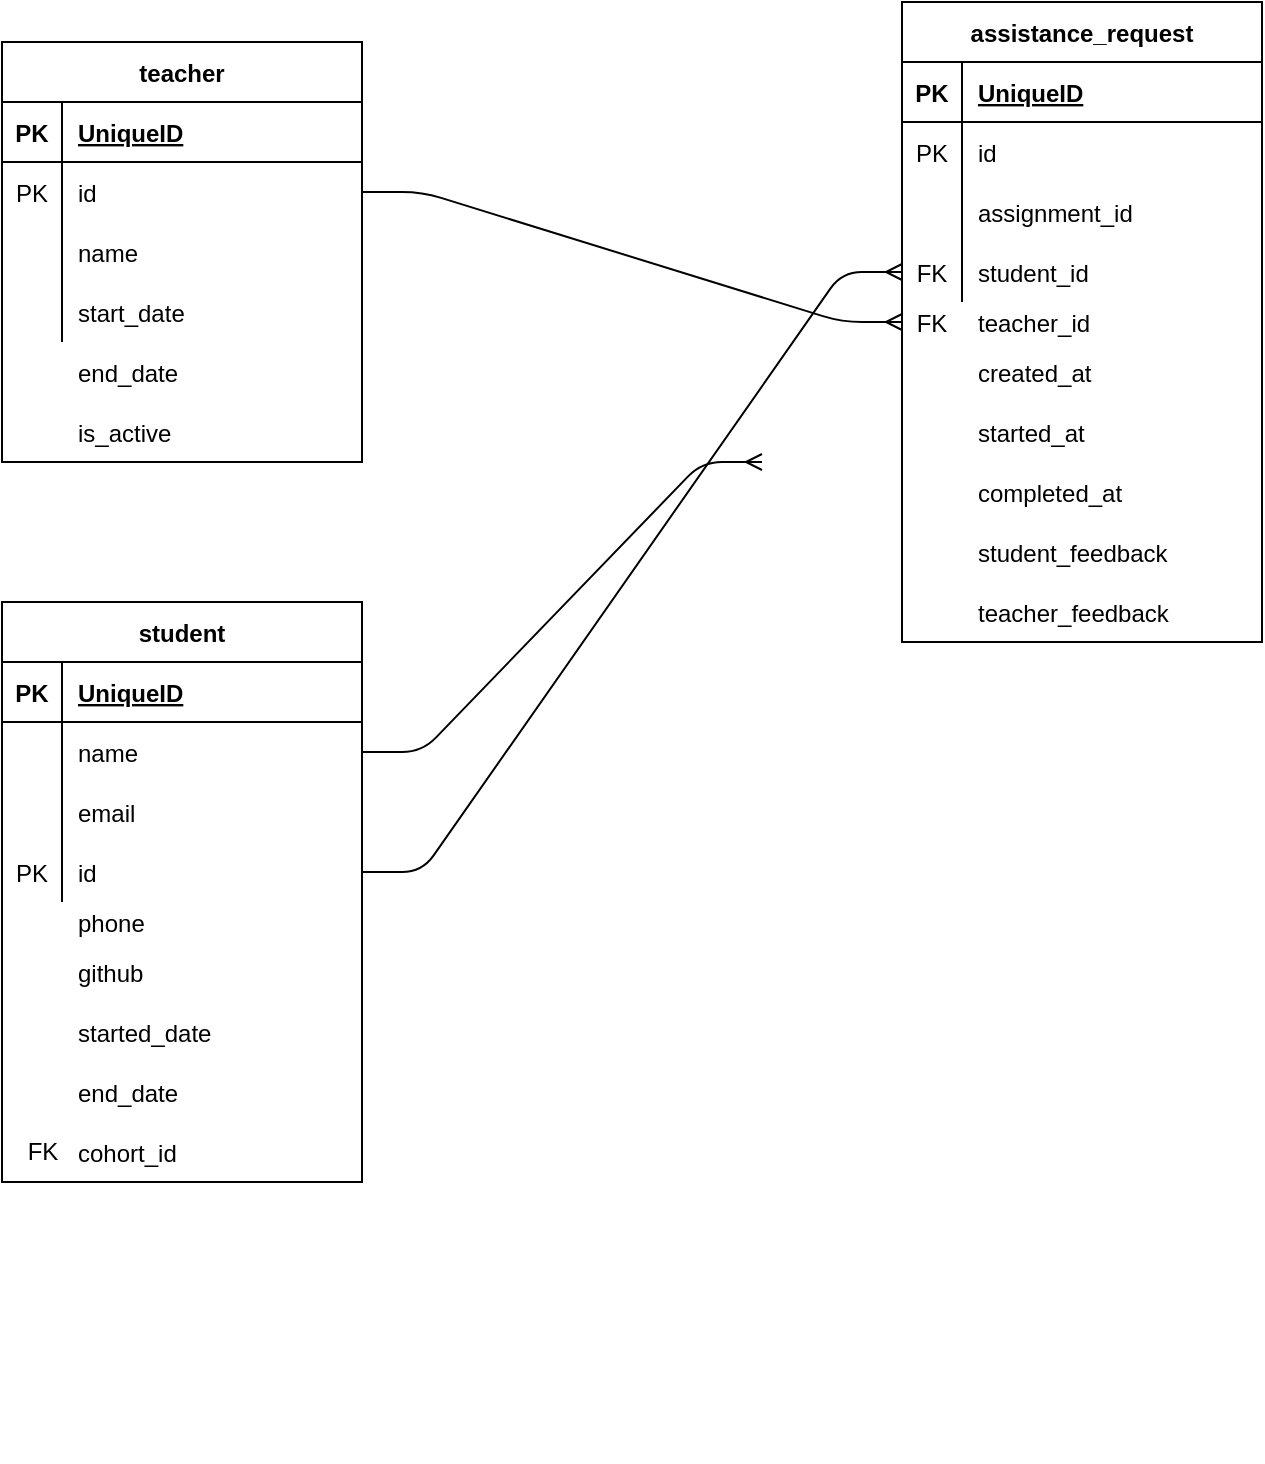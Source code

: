 <mxfile version="15.2.7" type="github">
  <diagram id="R2lEEEUBdFMjLlhIrx00" name="Page-1">
    <mxGraphModel dx="2037" dy="1134" grid="1" gridSize="10" guides="1" tooltips="1" connect="1" arrows="1" fold="1" page="1" pageScale="1" pageWidth="850" pageHeight="1100" math="0" shadow="0" extFonts="Permanent Marker^https://fonts.googleapis.com/css?family=Permanent+Marker">
      <root>
        <mxCell id="0" />
        <mxCell id="1" parent="0" />
        <mxCell id="dEwZGS1SP1S7uAI_P9MJ-19" value="" style="group" vertex="1" connectable="0" parent="1">
          <mxGeometry x="90" y="40" width="180" height="210" as="geometry" />
        </mxCell>
        <mxCell id="dEwZGS1SP1S7uAI_P9MJ-17" value="is_active" style="shape=partialRectangle;connectable=0;fillColor=none;top=0;left=0;bottom=0;right=0;align=left;spacingLeft=6;overflow=hidden;" vertex="1" parent="dEwZGS1SP1S7uAI_P9MJ-19">
          <mxGeometry x="30" y="180" width="150" height="30" as="geometry" />
        </mxCell>
        <mxCell id="dEwZGS1SP1S7uAI_P9MJ-18" value="" style="group" vertex="1" connectable="0" parent="dEwZGS1SP1S7uAI_P9MJ-19">
          <mxGeometry width="180" height="210" as="geometry" />
        </mxCell>
        <mxCell id="dEwZGS1SP1S7uAI_P9MJ-1" value="teacher" style="shape=table;startSize=30;container=1;collapsible=1;childLayout=tableLayout;fixedRows=1;rowLines=0;fontStyle=1;align=center;resizeLast=1;" vertex="1" parent="dEwZGS1SP1S7uAI_P9MJ-18">
          <mxGeometry width="180" height="210" as="geometry" />
        </mxCell>
        <mxCell id="dEwZGS1SP1S7uAI_P9MJ-2" value="" style="shape=partialRectangle;collapsible=0;dropTarget=0;pointerEvents=0;fillColor=none;top=0;left=0;bottom=1;right=0;points=[[0,0.5],[1,0.5]];portConstraint=eastwest;" vertex="1" parent="dEwZGS1SP1S7uAI_P9MJ-1">
          <mxGeometry y="30" width="180" height="30" as="geometry" />
        </mxCell>
        <mxCell id="dEwZGS1SP1S7uAI_P9MJ-3" value="PK" style="shape=partialRectangle;connectable=0;fillColor=none;top=0;left=0;bottom=0;right=0;fontStyle=1;overflow=hidden;" vertex="1" parent="dEwZGS1SP1S7uAI_P9MJ-2">
          <mxGeometry width="30" height="30" as="geometry" />
        </mxCell>
        <mxCell id="dEwZGS1SP1S7uAI_P9MJ-4" value="UniqueID" style="shape=partialRectangle;connectable=0;fillColor=none;top=0;left=0;bottom=0;right=0;align=left;spacingLeft=6;fontStyle=5;overflow=hidden;" vertex="1" parent="dEwZGS1SP1S7uAI_P9MJ-2">
          <mxGeometry x="30" width="150" height="30" as="geometry" />
        </mxCell>
        <mxCell id="dEwZGS1SP1S7uAI_P9MJ-5" value="" style="shape=partialRectangle;collapsible=0;dropTarget=0;pointerEvents=0;fillColor=none;top=0;left=0;bottom=0;right=0;points=[[0,0.5],[1,0.5]];portConstraint=eastwest;" vertex="1" parent="dEwZGS1SP1S7uAI_P9MJ-1">
          <mxGeometry y="60" width="180" height="30" as="geometry" />
        </mxCell>
        <mxCell id="dEwZGS1SP1S7uAI_P9MJ-6" value="PK" style="shape=partialRectangle;connectable=0;fillColor=none;top=0;left=0;bottom=0;right=0;editable=1;overflow=hidden;" vertex="1" parent="dEwZGS1SP1S7uAI_P9MJ-5">
          <mxGeometry width="30" height="30" as="geometry" />
        </mxCell>
        <mxCell id="dEwZGS1SP1S7uAI_P9MJ-7" value="id" style="shape=partialRectangle;connectable=0;fillColor=none;top=0;left=0;bottom=0;right=0;align=left;spacingLeft=6;overflow=hidden;" vertex="1" parent="dEwZGS1SP1S7uAI_P9MJ-5">
          <mxGeometry x="30" width="150" height="30" as="geometry" />
        </mxCell>
        <mxCell id="dEwZGS1SP1S7uAI_P9MJ-8" value="" style="shape=partialRectangle;collapsible=0;dropTarget=0;pointerEvents=0;fillColor=none;top=0;left=0;bottom=0;right=0;points=[[0,0.5],[1,0.5]];portConstraint=eastwest;" vertex="1" parent="dEwZGS1SP1S7uAI_P9MJ-1">
          <mxGeometry y="90" width="180" height="30" as="geometry" />
        </mxCell>
        <mxCell id="dEwZGS1SP1S7uAI_P9MJ-9" value="" style="shape=partialRectangle;connectable=0;fillColor=none;top=0;left=0;bottom=0;right=0;editable=1;overflow=hidden;" vertex="1" parent="dEwZGS1SP1S7uAI_P9MJ-8">
          <mxGeometry width="30" height="30" as="geometry" />
        </mxCell>
        <mxCell id="dEwZGS1SP1S7uAI_P9MJ-10" value="name" style="shape=partialRectangle;connectable=0;fillColor=none;top=0;left=0;bottom=0;right=0;align=left;spacingLeft=6;overflow=hidden;" vertex="1" parent="dEwZGS1SP1S7uAI_P9MJ-8">
          <mxGeometry x="30" width="150" height="30" as="geometry" />
        </mxCell>
        <mxCell id="dEwZGS1SP1S7uAI_P9MJ-11" value="" style="shape=partialRectangle;collapsible=0;dropTarget=0;pointerEvents=0;fillColor=none;top=0;left=0;bottom=0;right=0;points=[[0,0.5],[1,0.5]];portConstraint=eastwest;" vertex="1" parent="dEwZGS1SP1S7uAI_P9MJ-1">
          <mxGeometry y="120" width="180" height="30" as="geometry" />
        </mxCell>
        <mxCell id="dEwZGS1SP1S7uAI_P9MJ-12" value="" style="shape=partialRectangle;connectable=0;fillColor=none;top=0;left=0;bottom=0;right=0;editable=1;overflow=hidden;" vertex="1" parent="dEwZGS1SP1S7uAI_P9MJ-11">
          <mxGeometry width="30" height="30" as="geometry" />
        </mxCell>
        <mxCell id="dEwZGS1SP1S7uAI_P9MJ-13" value="start_date" style="shape=partialRectangle;connectable=0;fillColor=none;top=0;left=0;bottom=0;right=0;align=left;spacingLeft=6;overflow=hidden;" vertex="1" parent="dEwZGS1SP1S7uAI_P9MJ-11">
          <mxGeometry x="30" width="150" height="30" as="geometry" />
        </mxCell>
        <mxCell id="dEwZGS1SP1S7uAI_P9MJ-16" value="end_date" style="shape=partialRectangle;connectable=0;fillColor=none;top=0;left=0;bottom=0;right=0;align=left;spacingLeft=6;overflow=hidden;" vertex="1" parent="dEwZGS1SP1S7uAI_P9MJ-18">
          <mxGeometry x="30" y="150" width="150" height="30" as="geometry" />
        </mxCell>
        <mxCell id="dEwZGS1SP1S7uAI_P9MJ-20" value="" style="group" vertex="1" connectable="0" parent="1">
          <mxGeometry x="540" y="20" width="180" height="430" as="geometry" />
        </mxCell>
        <mxCell id="dEwZGS1SP1S7uAI_P9MJ-22" value="" style="group" vertex="1" connectable="0" parent="dEwZGS1SP1S7uAI_P9MJ-20">
          <mxGeometry width="180" height="430.0" as="geometry" />
        </mxCell>
        <mxCell id="dEwZGS1SP1S7uAI_P9MJ-42" value="" style="group" vertex="1" connectable="0" parent="dEwZGS1SP1S7uAI_P9MJ-22">
          <mxGeometry width="180" height="320" as="geometry" />
        </mxCell>
        <mxCell id="dEwZGS1SP1S7uAI_P9MJ-36" value="" style="shape=partialRectangle;connectable=0;fillColor=none;top=0;left=0;bottom=0;right=0;align=left;spacingLeft=6;overflow=hidden;" vertex="1" parent="dEwZGS1SP1S7uAI_P9MJ-42">
          <mxGeometry x="30" y="150" width="150" height="20" as="geometry" />
        </mxCell>
        <mxCell id="dEwZGS1SP1S7uAI_P9MJ-41" value="" style="group" vertex="1" connectable="0" parent="dEwZGS1SP1S7uAI_P9MJ-42">
          <mxGeometry width="180" height="320" as="geometry" />
        </mxCell>
        <mxCell id="dEwZGS1SP1S7uAI_P9MJ-23" value="assistance_request" style="shape=table;startSize=30;container=1;collapsible=1;childLayout=tableLayout;fixedRows=1;rowLines=0;fontStyle=1;align=center;resizeLast=1;" vertex="1" parent="dEwZGS1SP1S7uAI_P9MJ-41">
          <mxGeometry width="180" height="320" as="geometry" />
        </mxCell>
        <mxCell id="dEwZGS1SP1S7uAI_P9MJ-24" value="" style="shape=partialRectangle;collapsible=0;dropTarget=0;pointerEvents=0;fillColor=none;top=0;left=0;bottom=1;right=0;points=[[0,0.5],[1,0.5]];portConstraint=eastwest;" vertex="1" parent="dEwZGS1SP1S7uAI_P9MJ-23">
          <mxGeometry y="30" width="180" height="30" as="geometry" />
        </mxCell>
        <mxCell id="dEwZGS1SP1S7uAI_P9MJ-25" value="PK" style="shape=partialRectangle;connectable=0;fillColor=none;top=0;left=0;bottom=0;right=0;fontStyle=1;overflow=hidden;" vertex="1" parent="dEwZGS1SP1S7uAI_P9MJ-24">
          <mxGeometry width="30" height="30" as="geometry" />
        </mxCell>
        <mxCell id="dEwZGS1SP1S7uAI_P9MJ-26" value="UniqueID" style="shape=partialRectangle;connectable=0;fillColor=none;top=0;left=0;bottom=0;right=0;align=left;spacingLeft=6;fontStyle=5;overflow=hidden;" vertex="1" parent="dEwZGS1SP1S7uAI_P9MJ-24">
          <mxGeometry x="30" width="150" height="30" as="geometry" />
        </mxCell>
        <mxCell id="dEwZGS1SP1S7uAI_P9MJ-27" value="" style="shape=partialRectangle;collapsible=0;dropTarget=0;pointerEvents=0;fillColor=none;top=0;left=0;bottom=0;right=0;points=[[0,0.5],[1,0.5]];portConstraint=eastwest;" vertex="1" parent="dEwZGS1SP1S7uAI_P9MJ-23">
          <mxGeometry y="60" width="180" height="30" as="geometry" />
        </mxCell>
        <mxCell id="dEwZGS1SP1S7uAI_P9MJ-28" value="PK" style="shape=partialRectangle;connectable=0;fillColor=none;top=0;left=0;bottom=0;right=0;editable=1;overflow=hidden;" vertex="1" parent="dEwZGS1SP1S7uAI_P9MJ-27">
          <mxGeometry width="30" height="30" as="geometry" />
        </mxCell>
        <mxCell id="dEwZGS1SP1S7uAI_P9MJ-29" value="id" style="shape=partialRectangle;connectable=0;fillColor=none;top=0;left=0;bottom=0;right=0;align=left;spacingLeft=6;overflow=hidden;" vertex="1" parent="dEwZGS1SP1S7uAI_P9MJ-27">
          <mxGeometry x="30" width="150" height="30" as="geometry" />
        </mxCell>
        <mxCell id="dEwZGS1SP1S7uAI_P9MJ-30" value="" style="shape=partialRectangle;collapsible=0;dropTarget=0;pointerEvents=0;fillColor=none;top=0;left=0;bottom=0;right=0;points=[[0,0.5],[1,0.5]];portConstraint=eastwest;" vertex="1" parent="dEwZGS1SP1S7uAI_P9MJ-23">
          <mxGeometry y="90" width="180" height="30" as="geometry" />
        </mxCell>
        <mxCell id="dEwZGS1SP1S7uAI_P9MJ-31" value="" style="shape=partialRectangle;connectable=0;fillColor=none;top=0;left=0;bottom=0;right=0;editable=1;overflow=hidden;" vertex="1" parent="dEwZGS1SP1S7uAI_P9MJ-30">
          <mxGeometry width="30" height="30" as="geometry" />
        </mxCell>
        <mxCell id="dEwZGS1SP1S7uAI_P9MJ-32" value="assignment_id" style="shape=partialRectangle;connectable=0;fillColor=none;top=0;left=0;bottom=0;right=0;align=left;spacingLeft=6;overflow=hidden;" vertex="1" parent="dEwZGS1SP1S7uAI_P9MJ-30">
          <mxGeometry x="30" width="150" height="30" as="geometry" />
        </mxCell>
        <mxCell id="dEwZGS1SP1S7uAI_P9MJ-33" value="" style="shape=partialRectangle;collapsible=0;dropTarget=0;pointerEvents=0;fillColor=none;top=0;left=0;bottom=0;right=0;points=[[0,0.5],[1,0.5]];portConstraint=eastwest;" vertex="1" parent="dEwZGS1SP1S7uAI_P9MJ-23">
          <mxGeometry y="120" width="180" height="30" as="geometry" />
        </mxCell>
        <mxCell id="dEwZGS1SP1S7uAI_P9MJ-34" value="FK" style="shape=partialRectangle;connectable=0;fillColor=none;top=0;left=0;bottom=0;right=0;editable=1;overflow=hidden;" vertex="1" parent="dEwZGS1SP1S7uAI_P9MJ-33">
          <mxGeometry width="30" height="30" as="geometry" />
        </mxCell>
        <mxCell id="dEwZGS1SP1S7uAI_P9MJ-35" value="student_id" style="shape=partialRectangle;connectable=0;fillColor=none;top=0;left=0;bottom=0;right=0;align=left;spacingLeft=6;overflow=hidden;" vertex="1" parent="dEwZGS1SP1S7uAI_P9MJ-33">
          <mxGeometry x="30" width="150" height="30" as="geometry" />
        </mxCell>
        <mxCell id="dEwZGS1SP1S7uAI_P9MJ-21" value="created_at" style="shape=partialRectangle;connectable=0;fillColor=none;top=0;left=0;bottom=0;right=0;align=left;spacingLeft=6;overflow=hidden;" vertex="1" parent="dEwZGS1SP1S7uAI_P9MJ-41">
          <mxGeometry x="30" y="170" width="150" height="30" as="geometry" />
        </mxCell>
        <mxCell id="dEwZGS1SP1S7uAI_P9MJ-37" value="started_at" style="shape=partialRectangle;connectable=0;fillColor=none;top=0;left=0;bottom=0;right=0;align=left;spacingLeft=6;overflow=hidden;" vertex="1" parent="dEwZGS1SP1S7uAI_P9MJ-41">
          <mxGeometry x="30" y="200" width="150" height="30" as="geometry" />
        </mxCell>
        <mxCell id="dEwZGS1SP1S7uAI_P9MJ-38" value="completed_at" style="shape=partialRectangle;connectable=0;fillColor=none;top=0;left=0;bottom=0;right=0;align=left;spacingLeft=6;overflow=hidden;" vertex="1" parent="dEwZGS1SP1S7uAI_P9MJ-41">
          <mxGeometry x="30" y="230" width="150" height="30" as="geometry" />
        </mxCell>
        <mxCell id="dEwZGS1SP1S7uAI_P9MJ-39" value="student_feedback" style="shape=partialRectangle;connectable=0;fillColor=none;top=0;left=0;bottom=0;right=0;align=left;spacingLeft=6;overflow=hidden;" vertex="1" parent="dEwZGS1SP1S7uAI_P9MJ-41">
          <mxGeometry x="30" y="260" width="150" height="30" as="geometry" />
        </mxCell>
        <mxCell id="dEwZGS1SP1S7uAI_P9MJ-40" value="teacher_feedback" style="shape=partialRectangle;connectable=0;fillColor=none;top=0;left=0;bottom=0;right=0;align=left;spacingLeft=6;overflow=hidden;" vertex="1" parent="dEwZGS1SP1S7uAI_P9MJ-41">
          <mxGeometry x="30" y="290" width="150" height="30" as="geometry" />
        </mxCell>
        <mxCell id="dEwZGS1SP1S7uAI_P9MJ-71" value="" style="shape=table;startSize=0;container=1;collapsible=1;childLayout=tableLayout;fixedRows=1;rowLines=0;fontStyle=0;align=center;resizeLast=1;strokeColor=none;fillColor=none;" vertex="1" parent="dEwZGS1SP1S7uAI_P9MJ-42">
          <mxGeometry y="145" width="180" height="30" as="geometry" />
        </mxCell>
        <mxCell id="dEwZGS1SP1S7uAI_P9MJ-72" value="" style="shape=partialRectangle;collapsible=0;dropTarget=0;pointerEvents=0;fillColor=none;top=0;left=0;bottom=0;right=0;points=[[0,0.5],[1,0.5]];portConstraint=eastwest;" vertex="1" parent="dEwZGS1SP1S7uAI_P9MJ-71">
          <mxGeometry width="180" height="30" as="geometry" />
        </mxCell>
        <mxCell id="dEwZGS1SP1S7uAI_P9MJ-73" value="FK" style="shape=partialRectangle;connectable=0;fillColor=none;top=0;left=0;bottom=0;right=0;fontStyle=0;overflow=hidden;" vertex="1" parent="dEwZGS1SP1S7uAI_P9MJ-72">
          <mxGeometry width="30" height="30" as="geometry" />
        </mxCell>
        <mxCell id="dEwZGS1SP1S7uAI_P9MJ-74" value="teacher_id" style="shape=partialRectangle;connectable=0;fillColor=none;top=0;left=0;bottom=0;right=0;align=left;spacingLeft=6;fontStyle=0;overflow=hidden;" vertex="1" parent="dEwZGS1SP1S7uAI_P9MJ-72">
          <mxGeometry x="30" width="150" height="30" as="geometry" />
        </mxCell>
        <mxCell id="dEwZGS1SP1S7uAI_P9MJ-43" value="" style="edgeStyle=entityRelationEdgeStyle;fontSize=12;html=1;endArrow=ERmany;exitX=1;exitY=0.5;exitDx=0;exitDy=0;entryX=0;entryY=0.5;entryDx=0;entryDy=0;" edge="1" parent="1" source="dEwZGS1SP1S7uAI_P9MJ-5" target="dEwZGS1SP1S7uAI_P9MJ-23">
          <mxGeometry width="100" height="100" relative="1" as="geometry">
            <mxPoint x="340" y="270" as="sourcePoint" />
            <mxPoint x="440" y="170" as="targetPoint" />
          </mxGeometry>
        </mxCell>
        <mxCell id="dEwZGS1SP1S7uAI_P9MJ-44" value="" style="group" vertex="1" connectable="0" parent="1">
          <mxGeometry x="90" y="320" width="180" height="430" as="geometry" />
        </mxCell>
        <mxCell id="dEwZGS1SP1S7uAI_P9MJ-45" value="" style="group" vertex="1" connectable="0" parent="dEwZGS1SP1S7uAI_P9MJ-44">
          <mxGeometry width="180" height="430.0" as="geometry" />
        </mxCell>
        <mxCell id="dEwZGS1SP1S7uAI_P9MJ-46" value="" style="group" vertex="1" connectable="0" parent="dEwZGS1SP1S7uAI_P9MJ-45">
          <mxGeometry width="180" height="320" as="geometry" />
        </mxCell>
        <mxCell id="dEwZGS1SP1S7uAI_P9MJ-47" value="phone" style="shape=partialRectangle;connectable=0;fillColor=none;top=0;left=0;bottom=0;right=0;align=left;spacingLeft=6;overflow=hidden;" vertex="1" parent="dEwZGS1SP1S7uAI_P9MJ-46">
          <mxGeometry x="30" y="150" width="150" height="20" as="geometry" />
        </mxCell>
        <mxCell id="dEwZGS1SP1S7uAI_P9MJ-48" value="" style="group" vertex="1" connectable="0" parent="dEwZGS1SP1S7uAI_P9MJ-46">
          <mxGeometry width="180" height="320" as="geometry" />
        </mxCell>
        <mxCell id="dEwZGS1SP1S7uAI_P9MJ-49" value="student" style="shape=table;startSize=30;container=1;collapsible=1;childLayout=tableLayout;fixedRows=1;rowLines=0;fontStyle=1;align=center;resizeLast=1;" vertex="1" parent="dEwZGS1SP1S7uAI_P9MJ-48">
          <mxGeometry width="180" height="290" as="geometry" />
        </mxCell>
        <mxCell id="dEwZGS1SP1S7uAI_P9MJ-50" value="" style="shape=partialRectangle;collapsible=0;dropTarget=0;pointerEvents=0;fillColor=none;top=0;left=0;bottom=1;right=0;points=[[0,0.5],[1,0.5]];portConstraint=eastwest;" vertex="1" parent="dEwZGS1SP1S7uAI_P9MJ-49">
          <mxGeometry y="30" width="180" height="30" as="geometry" />
        </mxCell>
        <mxCell id="dEwZGS1SP1S7uAI_P9MJ-51" value="PK" style="shape=partialRectangle;connectable=0;fillColor=none;top=0;left=0;bottom=0;right=0;fontStyle=1;overflow=hidden;" vertex="1" parent="dEwZGS1SP1S7uAI_P9MJ-50">
          <mxGeometry width="30" height="30" as="geometry" />
        </mxCell>
        <mxCell id="dEwZGS1SP1S7uAI_P9MJ-52" value="UniqueID" style="shape=partialRectangle;connectable=0;fillColor=none;top=0;left=0;bottom=0;right=0;align=left;spacingLeft=6;fontStyle=5;overflow=hidden;" vertex="1" parent="dEwZGS1SP1S7uAI_P9MJ-50">
          <mxGeometry x="30" width="150" height="30" as="geometry" />
        </mxCell>
        <mxCell id="dEwZGS1SP1S7uAI_P9MJ-56" value="" style="shape=partialRectangle;collapsible=0;dropTarget=0;pointerEvents=0;fillColor=none;top=0;left=0;bottom=0;right=0;points=[[0,0.5],[1,0.5]];portConstraint=eastwest;" vertex="1" parent="dEwZGS1SP1S7uAI_P9MJ-49">
          <mxGeometry y="60" width="180" height="30" as="geometry" />
        </mxCell>
        <mxCell id="dEwZGS1SP1S7uAI_P9MJ-57" value="" style="shape=partialRectangle;connectable=0;fillColor=none;top=0;left=0;bottom=0;right=0;editable=1;overflow=hidden;" vertex="1" parent="dEwZGS1SP1S7uAI_P9MJ-56">
          <mxGeometry width="30" height="30" as="geometry" />
        </mxCell>
        <mxCell id="dEwZGS1SP1S7uAI_P9MJ-58" value="name" style="shape=partialRectangle;connectable=0;fillColor=none;top=0;left=0;bottom=0;right=0;align=left;spacingLeft=6;overflow=hidden;" vertex="1" parent="dEwZGS1SP1S7uAI_P9MJ-56">
          <mxGeometry x="30" width="150" height="30" as="geometry" />
        </mxCell>
        <mxCell id="dEwZGS1SP1S7uAI_P9MJ-59" value="" style="shape=partialRectangle;collapsible=0;dropTarget=0;pointerEvents=0;fillColor=none;top=0;left=0;bottom=0;right=0;points=[[0,0.5],[1,0.5]];portConstraint=eastwest;" vertex="1" parent="dEwZGS1SP1S7uAI_P9MJ-49">
          <mxGeometry y="90" width="180" height="30" as="geometry" />
        </mxCell>
        <mxCell id="dEwZGS1SP1S7uAI_P9MJ-60" value="" style="shape=partialRectangle;connectable=0;fillColor=none;top=0;left=0;bottom=0;right=0;editable=1;overflow=hidden;" vertex="1" parent="dEwZGS1SP1S7uAI_P9MJ-59">
          <mxGeometry width="30" height="30" as="geometry" />
        </mxCell>
        <mxCell id="dEwZGS1SP1S7uAI_P9MJ-61" value="email" style="shape=partialRectangle;connectable=0;fillColor=none;top=0;left=0;bottom=0;right=0;align=left;spacingLeft=6;overflow=hidden;" vertex="1" parent="dEwZGS1SP1S7uAI_P9MJ-59">
          <mxGeometry x="30" width="150" height="30" as="geometry" />
        </mxCell>
        <mxCell id="dEwZGS1SP1S7uAI_P9MJ-77" value="" style="shape=partialRectangle;collapsible=0;dropTarget=0;pointerEvents=0;fillColor=none;top=0;left=0;bottom=0;right=0;points=[[0,0.5],[1,0.5]];portConstraint=eastwest;" vertex="1" parent="dEwZGS1SP1S7uAI_P9MJ-49">
          <mxGeometry y="120" width="180" height="30" as="geometry" />
        </mxCell>
        <mxCell id="dEwZGS1SP1S7uAI_P9MJ-78" value="PK" style="shape=partialRectangle;connectable=0;fillColor=none;top=0;left=0;bottom=0;right=0;fontStyle=0;overflow=hidden;" vertex="1" parent="dEwZGS1SP1S7uAI_P9MJ-77">
          <mxGeometry width="30" height="30" as="geometry" />
        </mxCell>
        <mxCell id="dEwZGS1SP1S7uAI_P9MJ-79" value="id" style="shape=partialRectangle;connectable=0;fillColor=none;top=0;left=0;bottom=0;right=0;align=left;spacingLeft=6;fontStyle=0;overflow=hidden;" vertex="1" parent="dEwZGS1SP1S7uAI_P9MJ-77">
          <mxGeometry x="30" width="150" height="30" as="geometry" />
        </mxCell>
        <mxCell id="dEwZGS1SP1S7uAI_P9MJ-62" value="github" style="shape=partialRectangle;connectable=0;fillColor=none;top=0;left=0;bottom=0;right=0;align=left;spacingLeft=6;overflow=hidden;" vertex="1" parent="dEwZGS1SP1S7uAI_P9MJ-48">
          <mxGeometry x="30" y="170" width="150" height="30" as="geometry" />
        </mxCell>
        <mxCell id="dEwZGS1SP1S7uAI_P9MJ-63" value="started_date" style="shape=partialRectangle;connectable=0;fillColor=none;top=0;left=0;bottom=0;right=0;align=left;spacingLeft=6;overflow=hidden;" vertex="1" parent="dEwZGS1SP1S7uAI_P9MJ-48">
          <mxGeometry x="30" y="200" width="150" height="30" as="geometry" />
        </mxCell>
        <mxCell id="dEwZGS1SP1S7uAI_P9MJ-64" value="end_date" style="shape=partialRectangle;connectable=0;fillColor=none;top=0;left=0;bottom=0;right=0;align=left;spacingLeft=6;overflow=hidden;" vertex="1" parent="dEwZGS1SP1S7uAI_P9MJ-48">
          <mxGeometry x="30" y="230" width="150" height="30" as="geometry" />
        </mxCell>
        <mxCell id="dEwZGS1SP1S7uAI_P9MJ-65" value="cohort_id" style="shape=partialRectangle;connectable=0;fillColor=none;top=0;left=0;bottom=0;right=0;align=left;spacingLeft=6;overflow=hidden;" vertex="1" parent="dEwZGS1SP1S7uAI_P9MJ-48">
          <mxGeometry x="30" y="260" width="150" height="30" as="geometry" />
        </mxCell>
        <mxCell id="dEwZGS1SP1S7uAI_P9MJ-80" value="FK" style="text;html=1;align=center;verticalAlign=middle;resizable=0;points=[];autosize=1;strokeColor=none;fillColor=none;" vertex="1" parent="dEwZGS1SP1S7uAI_P9MJ-48">
          <mxGeometry x="5" y="265" width="30" height="20" as="geometry" />
        </mxCell>
        <mxCell id="dEwZGS1SP1S7uAI_P9MJ-75" value="" style="edgeStyle=entityRelationEdgeStyle;fontSize=12;html=1;endArrow=ERmany;exitX=1;exitY=0.5;exitDx=0;exitDy=0;" edge="1" parent="1" target="dEwZGS1SP1S7uAI_P9MJ-76">
          <mxGeometry width="100" height="100" relative="1" as="geometry">
            <mxPoint x="270" y="395" as="sourcePoint" />
            <mxPoint x="470" y="250" as="targetPoint" />
          </mxGeometry>
        </mxCell>
        <mxCell id="dEwZGS1SP1S7uAI_P9MJ-81" value="" style="edgeStyle=entityRelationEdgeStyle;fontSize=12;html=1;endArrow=ERmany;entryX=0;entryY=0.5;entryDx=0;entryDy=0;" edge="1" parent="1" source="dEwZGS1SP1S7uAI_P9MJ-77" target="dEwZGS1SP1S7uAI_P9MJ-33">
          <mxGeometry width="100" height="100" relative="1" as="geometry">
            <mxPoint x="370" y="350" as="sourcePoint" />
            <mxPoint x="470" y="250" as="targetPoint" />
          </mxGeometry>
        </mxCell>
      </root>
    </mxGraphModel>
  </diagram>
</mxfile>
